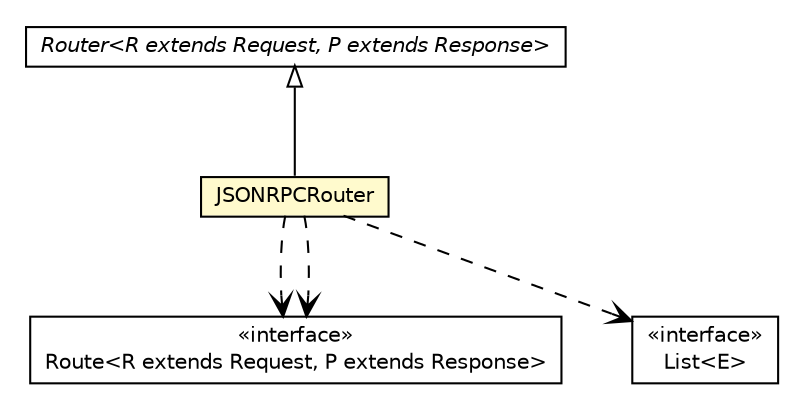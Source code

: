 #!/usr/local/bin/dot
#
# Class diagram 
# Generated by UMLGraph version R5_6-24-gf6e263 (http://www.umlgraph.org/)
#

digraph G {
	edge [fontname="Helvetica",fontsize=10,labelfontname="Helvetica",labelfontsize=10];
	node [fontname="Helvetica",fontsize=10,shape=plaintext];
	nodesep=0.25;
	ranksep=0.5;
	// babble.net.Router<R extends babble.net.Request, P extends babble.net.Response>
	c794 [label=<<table title="babble.net.Router" border="0" cellborder="1" cellspacing="0" cellpadding="2" port="p" href="../Router.html">
		<tr><td><table border="0" cellspacing="0" cellpadding="1">
<tr><td align="center" balign="center"><font face="Helvetica-Oblique"> Router&lt;R extends Request, P extends Response&gt; </font></td></tr>
		</table></td></tr>
		</table>>, URL="../Router.html", fontname="Helvetica", fontcolor="black", fontsize=10.0];
	// babble.net.Route<R extends babble.net.Request, P extends babble.net.Response>
	c795 [label=<<table title="babble.net.Route" border="0" cellborder="1" cellspacing="0" cellpadding="2" port="p" href="../Route.html">
		<tr><td><table border="0" cellspacing="0" cellpadding="1">
<tr><td align="center" balign="center"> &#171;interface&#187; </td></tr>
<tr><td align="center" balign="center"> Route&lt;R extends Request, P extends Response&gt; </td></tr>
		</table></td></tr>
		</table>>, URL="../Route.html", fontname="Helvetica", fontcolor="black", fontsize=10.0];
	// babble.net.json.JSONRPCRouter
	c815 [label=<<table title="babble.net.json.JSONRPCRouter" border="0" cellborder="1" cellspacing="0" cellpadding="2" port="p" bgcolor="lemonChiffon" href="./JSONRPCRouter.html">
		<tr><td><table border="0" cellspacing="0" cellpadding="1">
<tr><td align="center" balign="center"> JSONRPCRouter </td></tr>
		</table></td></tr>
		</table>>, URL="./JSONRPCRouter.html", fontname="Helvetica", fontcolor="black", fontsize=10.0];
	//babble.net.json.JSONRPCRouter extends babble.net.Router<babble.net.json.JSONRequest, babble.net.json.JSONResponse>
	c794:p -> c815:p [dir=back,arrowtail=empty];
	// babble.net.json.JSONRPCRouter DEPEND babble.net.Route<R extends babble.net.Request, P extends babble.net.Response>
	c815:p -> c795:p [taillabel="", label="", headlabel="", fontname="Helvetica", fontcolor="black", fontsize=10.0, color="black", arrowhead=open, style=dashed];
	// babble.net.json.JSONRPCRouter DEPEND java.util.List<E>
	c815:p -> c826:p [taillabel="", label="", headlabel="", fontname="Helvetica", fontcolor="black", fontsize=10.0, color="black", arrowhead=open, style=dashed];
	// babble.net.json.JSONRPCRouter DEPEND babble.net.Route<R extends babble.net.Request, P extends babble.net.Response>
	c815:p -> c795:p [taillabel="", label="", headlabel="", fontname="Helvetica", fontcolor="black", fontsize=10.0, color="black", arrowhead=open, style=dashed];
	// java.util.List<E>
	c826 [label=<<table title="java.util.List" border="0" cellborder="1" cellspacing="0" cellpadding="2" port="p" href="http://java.sun.com/j2se/1.4.2/docs/api/java/util/List.html">
		<tr><td><table border="0" cellspacing="0" cellpadding="1">
<tr><td align="center" balign="center"> &#171;interface&#187; </td></tr>
<tr><td align="center" balign="center"> List&lt;E&gt; </td></tr>
		</table></td></tr>
		</table>>, URL="http://java.sun.com/j2se/1.4.2/docs/api/java/util/List.html", fontname="Helvetica", fontcolor="black", fontsize=10.0];
}

